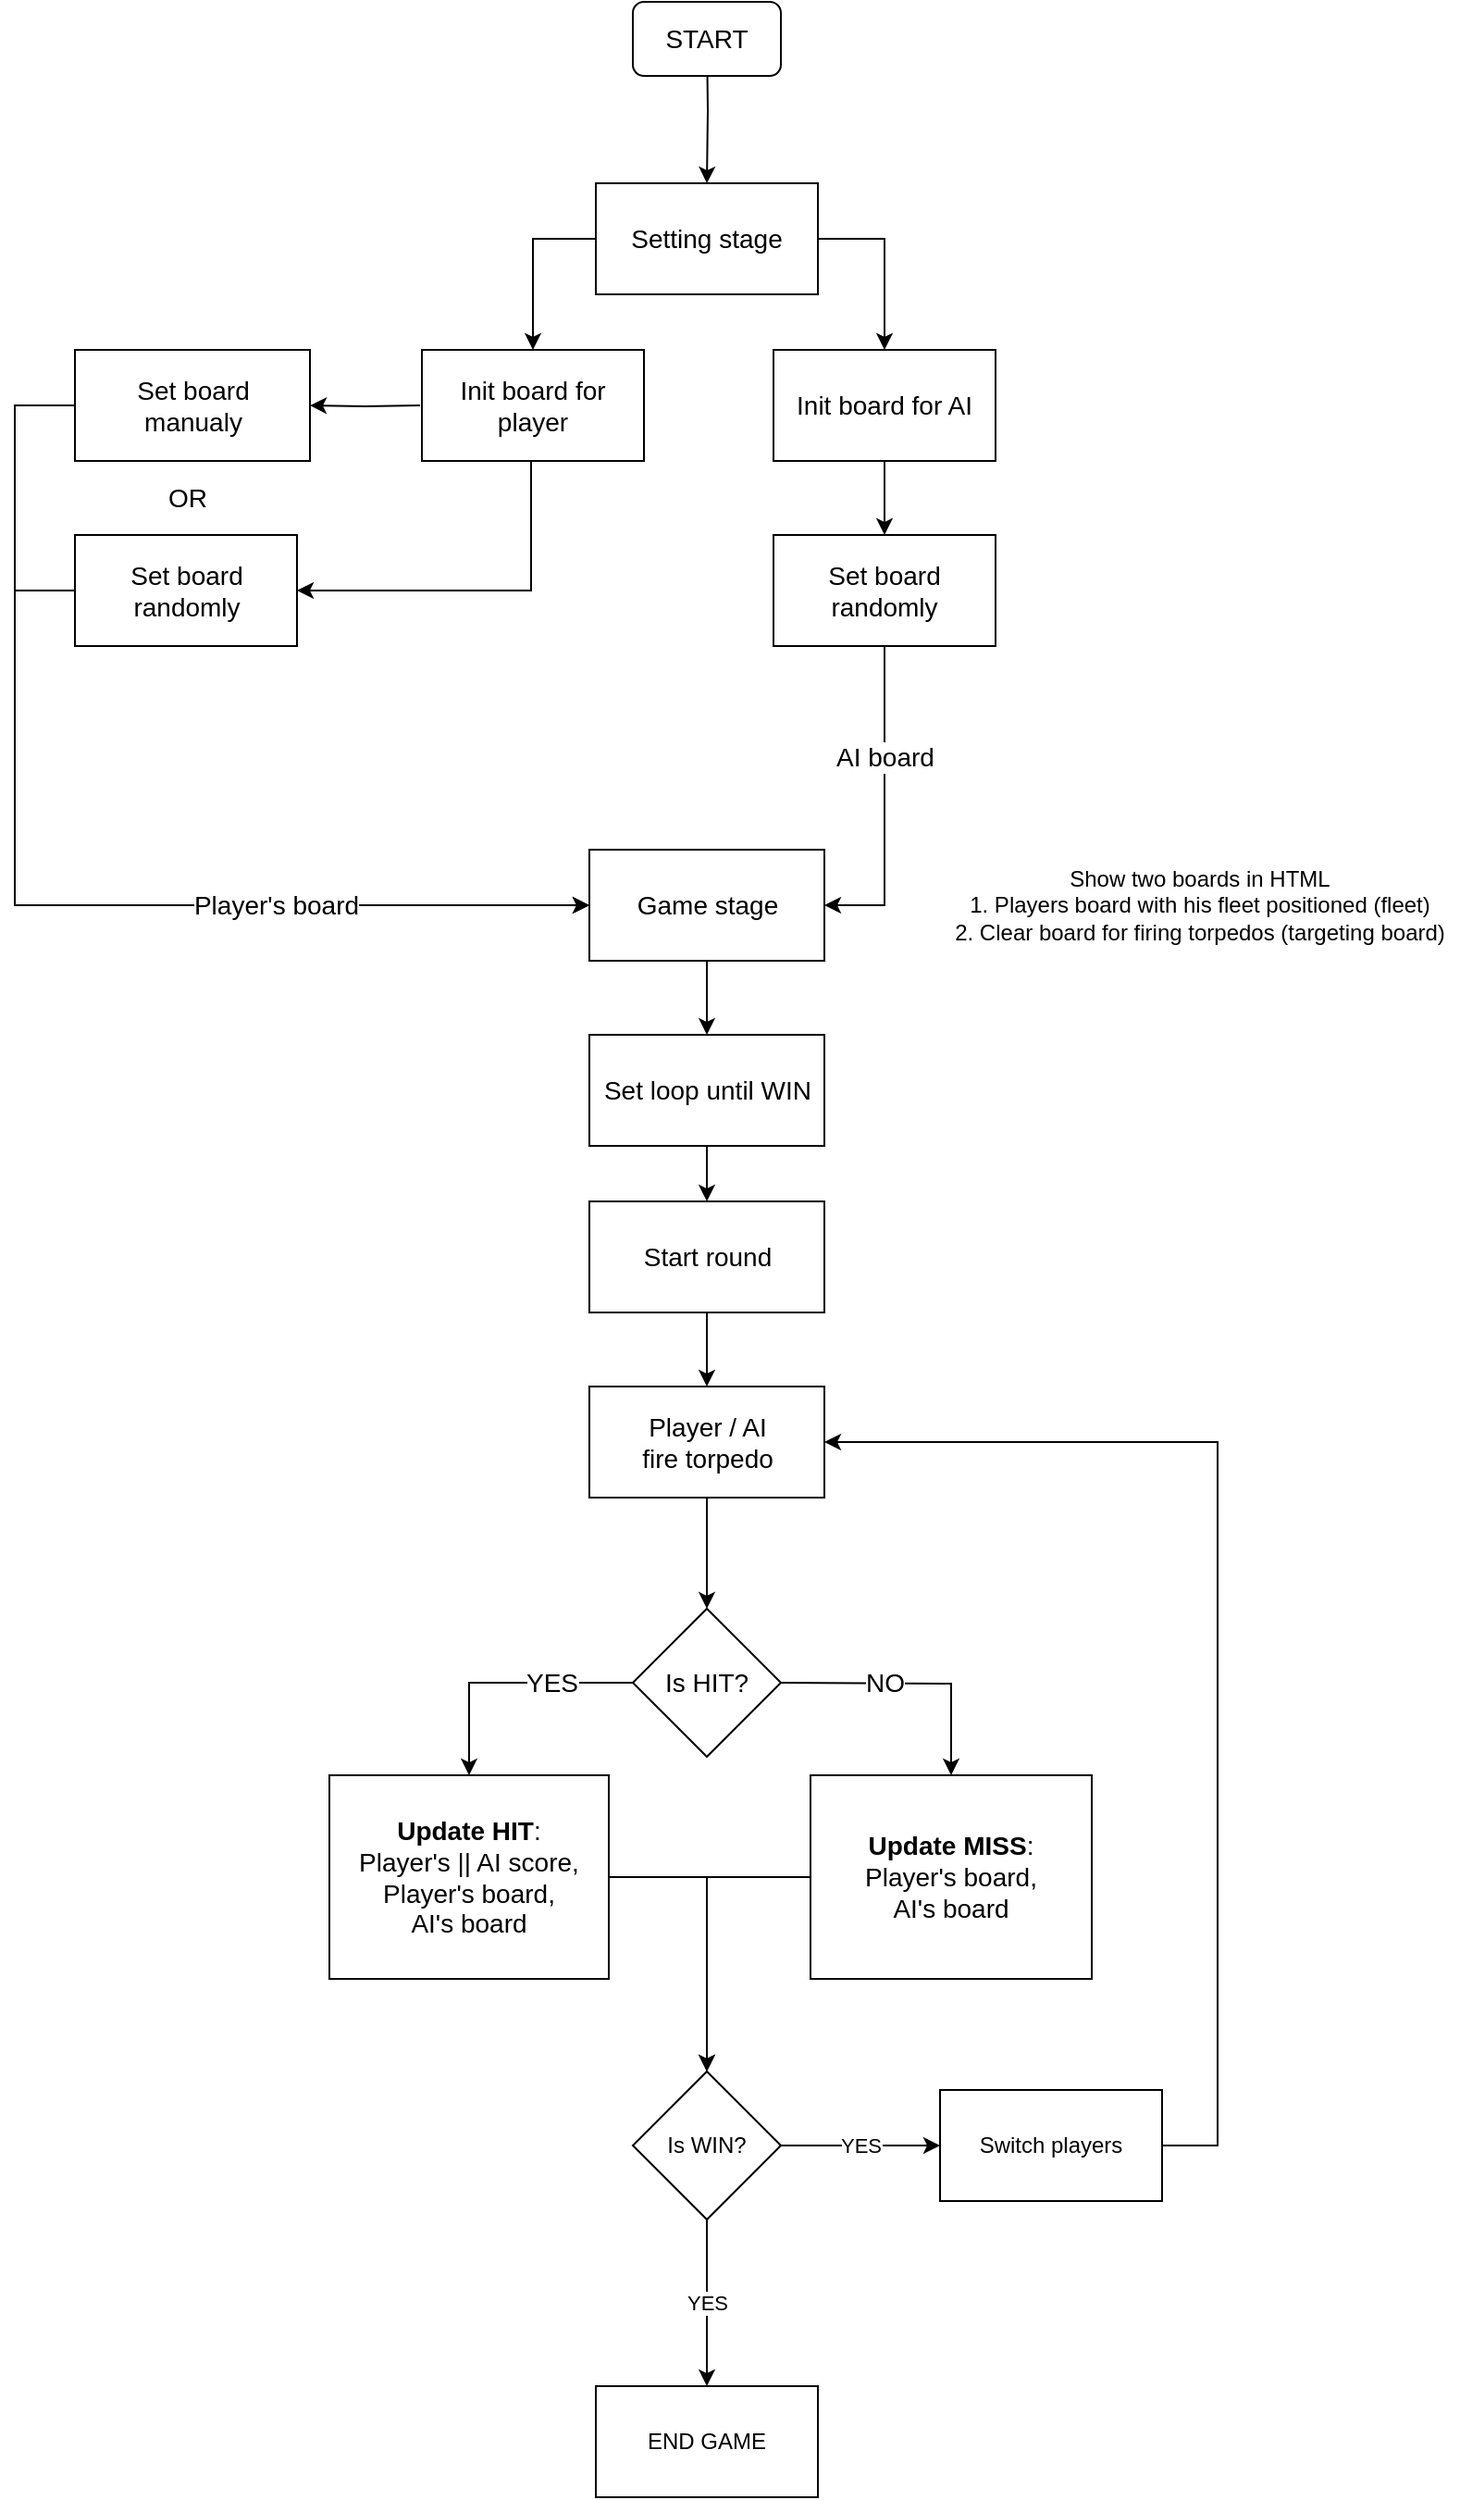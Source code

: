 <mxfile version="13.0.9">
    <diagram id="Kvfg9VRUQTjo019o2XIs" name="Page-1">
        <mxGraphModel dx="1206" dy="792" grid="1" gridSize="10" guides="1" tooltips="1" connect="1" arrows="1" fold="1" page="0" pageScale="1" pageWidth="827" pageHeight="1169" math="0" shadow="0">
            <root>
                <mxCell id="0"/>
                <mxCell id="1" parent="0"/>
                <mxCell id="4" value="" style="edgeStyle=orthogonalEdgeStyle;rounded=0;orthogonalLoop=1;jettySize=auto;html=1;" parent="1" target="3" edge="1">
                    <mxGeometry relative="1" as="geometry">
                        <mxPoint x="414" y="60" as="sourcePoint"/>
                    </mxGeometry>
                </mxCell>
                <mxCell id="11" style="edgeStyle=orthogonalEdgeStyle;rounded=0;orthogonalLoop=1;jettySize=auto;html=1;exitX=0;exitY=0.5;exitDx=0;exitDy=0;entryX=0.5;entryY=0;entryDx=0;entryDy=0;fontSize=14;" parent="1" source="3" target="5" edge="1">
                    <mxGeometry relative="1" as="geometry">
                        <mxPoint x="384" y="170.0" as="sourcePoint"/>
                    </mxGeometry>
                </mxCell>
                <mxCell id="12" style="edgeStyle=orthogonalEdgeStyle;rounded=0;orthogonalLoop=1;jettySize=auto;html=1;exitX=1;exitY=0.5;exitDx=0;exitDy=0;fontSize=14;" parent="1" source="3" target="7" edge="1">
                    <mxGeometry relative="1" as="geometry">
                        <mxPoint x="444" y="170.0" as="sourcePoint"/>
                    </mxGeometry>
                </mxCell>
                <mxCell id="3" value="Setting stage" style="rounded=0;whiteSpace=wrap;html=1;fontSize=14;" parent="1" vertex="1">
                    <mxGeometry x="354" y="140" width="120" height="60" as="geometry"/>
                </mxCell>
                <mxCell id="24" value="" style="edgeStyle=orthogonalEdgeStyle;rounded=0;orthogonalLoop=1;jettySize=auto;html=1;fontSize=14;" parent="1" source="7" target="22" edge="1">
                    <mxGeometry relative="1" as="geometry"/>
                </mxCell>
                <mxCell id="7" value="Init board for AI" style="rounded=0;whiteSpace=wrap;html=1;fontSize=14;" parent="1" vertex="1">
                    <mxGeometry x="450" y="230" width="120" height="60" as="geometry"/>
                </mxCell>
                <mxCell id="16" value="" style="edgeStyle=orthogonalEdgeStyle;rounded=0;orthogonalLoop=1;jettySize=auto;html=1;fontSize=14;" parent="1" target="15" edge="1">
                    <mxGeometry relative="1" as="geometry">
                        <mxPoint x="259" y="260.0" as="sourcePoint"/>
                    </mxGeometry>
                </mxCell>
                <mxCell id="18" value="" style="edgeStyle=orthogonalEdgeStyle;rounded=0;orthogonalLoop=1;jettySize=auto;html=1;fontSize=14;exitX=0.5;exitY=1;exitDx=0;exitDy=0;entryX=1;entryY=0.5;entryDx=0;entryDy=0;" parent="1" target="17" edge="1">
                    <mxGeometry relative="1" as="geometry">
                        <mxPoint x="319" y="290.0" as="sourcePoint"/>
                        <mxPoint x="249" y="360" as="targetPoint"/>
                        <Array as="points">
                            <mxPoint x="319" y="360"/>
                        </Array>
                    </mxGeometry>
                </mxCell>
                <mxCell id="5" value="Init board for player" style="rounded=0;whiteSpace=wrap;html=1;fontSize=14;" parent="1" vertex="1">
                    <mxGeometry x="260" y="230" width="120" height="60" as="geometry"/>
                </mxCell>
                <mxCell id="29" style="edgeStyle=orthogonalEdgeStyle;rounded=0;orthogonalLoop=1;jettySize=auto;html=1;entryX=0;entryY=0.5;entryDx=0;entryDy=0;fontSize=14;" parent="1" source="17" target="27" edge="1">
                    <mxGeometry relative="1" as="geometry">
                        <Array as="points">
                            <mxPoint x="40" y="360"/>
                            <mxPoint x="40" y="530"/>
                        </Array>
                    </mxGeometry>
                </mxCell>
                <mxCell id="17" value="Set board&lt;br&gt;randomly" style="rounded=0;whiteSpace=wrap;html=1;fontSize=14;" parent="1" vertex="1">
                    <mxGeometry x="72.5" y="330" width="120" height="60" as="geometry"/>
                </mxCell>
                <mxCell id="31" value="" style="edgeStyle=orthogonalEdgeStyle;rounded=0;orthogonalLoop=1;jettySize=auto;html=1;fontSize=14;entryX=1;entryY=0.5;entryDx=0;entryDy=0;" parent="1" source="22" target="27" edge="1">
                    <mxGeometry relative="1" as="geometry">
                        <mxPoint x="510" y="470" as="targetPoint"/>
                    </mxGeometry>
                </mxCell>
                <mxCell id="33" value="AI board" style="edgeLabel;html=1;align=center;verticalAlign=middle;resizable=0;points=[];fontSize=14;" parent="31" vertex="1" connectable="0">
                    <mxGeometry x="0.049" y="2" relative="1" as="geometry">
                        <mxPoint x="-2" y="-30.83" as="offset"/>
                    </mxGeometry>
                </mxCell>
                <mxCell id="22" value="Set board&lt;br&gt;randomly" style="rounded=0;whiteSpace=wrap;html=1;fontSize=14;" parent="1" vertex="1">
                    <mxGeometry x="450" y="330" width="120" height="60" as="geometry"/>
                </mxCell>
                <mxCell id="28" value="" style="edgeStyle=orthogonalEdgeStyle;rounded=0;orthogonalLoop=1;jettySize=auto;html=1;fontSize=14;" parent="1" source="15" target="27" edge="1">
                    <mxGeometry relative="1" as="geometry">
                        <Array as="points">
                            <mxPoint x="40" y="260"/>
                            <mxPoint x="40" y="530"/>
                        </Array>
                    </mxGeometry>
                </mxCell>
                <mxCell id="32" value="Player's board" style="edgeLabel;html=1;align=center;verticalAlign=middle;resizable=0;points=[];fontSize=14;" parent="28" vertex="1" connectable="0">
                    <mxGeometry x="0.446" relative="1" as="geometry">
                        <mxPoint as="offset"/>
                    </mxGeometry>
                </mxCell>
                <mxCell id="15" value="Set board &lt;br&gt;manualy" style="rounded=0;whiteSpace=wrap;html=1;fontSize=14;" parent="1" vertex="1">
                    <mxGeometry x="72.5" y="230" width="127" height="60" as="geometry"/>
                </mxCell>
                <mxCell id="35" value="" style="edgeStyle=orthogonalEdgeStyle;rounded=0;orthogonalLoop=1;jettySize=auto;html=1;fontSize=14;" parent="1" source="27" target="34" edge="1">
                    <mxGeometry relative="1" as="geometry"/>
                </mxCell>
                <mxCell id="27" value="Game stage" style="rounded=0;whiteSpace=wrap;html=1;fontSize=14;" parent="1" vertex="1">
                    <mxGeometry x="350.5" y="500" width="127" height="60" as="geometry"/>
                </mxCell>
                <mxCell id="63" style="edgeStyle=orthogonalEdgeStyle;rounded=0;orthogonalLoop=1;jettySize=auto;html=1;entryX=0.5;entryY=0;entryDx=0;entryDy=0;fontSize=14;" parent="1" source="34" target="36" edge="1">
                    <mxGeometry relative="1" as="geometry"/>
                </mxCell>
                <mxCell id="34" value="Set loop until WIN" style="rounded=0;whiteSpace=wrap;html=1;fontSize=14;" parent="1" vertex="1">
                    <mxGeometry x="350.5" y="600" width="127" height="60" as="geometry"/>
                </mxCell>
                <mxCell id="65" value="" style="edgeStyle=orthogonalEdgeStyle;rounded=0;orthogonalLoop=1;jettySize=auto;html=1;" parent="1" source="36" target="64" edge="1">
                    <mxGeometry relative="1" as="geometry"/>
                </mxCell>
                <mxCell id="36" value="Start round" style="rounded=0;whiteSpace=wrap;html=1;fontSize=14;" parent="1" vertex="1">
                    <mxGeometry x="350.5" y="690" width="127" height="60" as="geometry"/>
                </mxCell>
                <mxCell id="66" style="edgeStyle=orthogonalEdgeStyle;rounded=0;orthogonalLoop=1;jettySize=auto;html=1;entryX=0.5;entryY=0;entryDx=0;entryDy=0;" parent="1" source="64" target="42" edge="1">
                    <mxGeometry relative="1" as="geometry"/>
                </mxCell>
                <mxCell id="64" value="Player / AI&lt;br&gt;fire torpedo" style="rounded=0;whiteSpace=wrap;html=1;fontSize=14;" parent="1" vertex="1">
                    <mxGeometry x="350.5" y="790" width="127" height="60" as="geometry"/>
                </mxCell>
                <mxCell id="25" value="OR" style="text;html=1;align=center;verticalAlign=middle;resizable=0;points=[];autosize=1;fontSize=14;" parent="1" vertex="1">
                    <mxGeometry x="112.5" y="300" width="40" height="20" as="geometry"/>
                </mxCell>
                <mxCell id="41" value="START" style="rounded=1;whiteSpace=wrap;html=1;fontSize=14;" parent="1" vertex="1">
                    <mxGeometry x="374" y="42" width="80" height="40" as="geometry"/>
                </mxCell>
                <mxCell id="51" value="YES" style="edgeStyle=orthogonalEdgeStyle;rounded=0;orthogonalLoop=1;jettySize=auto;html=1;entryX=0.5;entryY=0;entryDx=0;entryDy=0;fontSize=14;" parent="1" source="42" target="48" edge="1">
                    <mxGeometry x="-0.365" relative="1" as="geometry">
                        <mxPoint as="offset"/>
                    </mxGeometry>
                </mxCell>
                <mxCell id="52" value="NO" style="edgeStyle=orthogonalEdgeStyle;rounded=0;orthogonalLoop=1;jettySize=auto;html=1;entryX=0.5;entryY=0;entryDx=0;entryDy=0;fontSize=14;" parent="1" target="50" edge="1">
                    <mxGeometry x="-0.211" relative="1" as="geometry">
                        <mxPoint x="454.0" y="950.0" as="sourcePoint"/>
                        <mxPoint x="546" y="1000" as="targetPoint"/>
                        <mxPoint as="offset"/>
                    </mxGeometry>
                </mxCell>
                <mxCell id="42" value="Is HIT?" style="rhombus;whiteSpace=wrap;html=1;fontSize=14;" parent="1" vertex="1">
                    <mxGeometry x="374" y="910" width="80" height="80" as="geometry"/>
                </mxCell>
                <mxCell id="75" style="edgeStyle=orthogonalEdgeStyle;rounded=0;orthogonalLoop=1;jettySize=auto;html=1;exitX=1;exitY=0.5;exitDx=0;exitDy=0;entryX=0.5;entryY=0;entryDx=0;entryDy=0;" parent="1" source="48" target="69" edge="1">
                    <mxGeometry relative="1" as="geometry"/>
                </mxCell>
                <mxCell id="48" value="&lt;b&gt;Update HIT&lt;/b&gt;:&lt;br&gt;Player's || AI score,&lt;br&gt;Player's board,&lt;br&gt;AI's board" style="rounded=0;whiteSpace=wrap;html=1;fontSize=14;" parent="1" vertex="1">
                    <mxGeometry x="210" y="1000" width="151" height="110" as="geometry"/>
                </mxCell>
                <mxCell id="74" style="edgeStyle=orthogonalEdgeStyle;rounded=0;orthogonalLoop=1;jettySize=auto;html=1;entryX=0.5;entryY=0;entryDx=0;entryDy=0;" parent="1" source="50" target="69" edge="1">
                    <mxGeometry relative="1" as="geometry"/>
                </mxCell>
                <mxCell id="50" value="&lt;b&gt;Update MISS&lt;/b&gt;:&lt;br&gt;Player's board,&lt;br&gt;AI's board" style="rounded=0;whiteSpace=wrap;html=1;fontSize=14;" parent="1" vertex="1">
                    <mxGeometry x="470" y="1000" width="152" height="110" as="geometry"/>
                </mxCell>
                <mxCell id="81" value="YES" style="edgeStyle=orthogonalEdgeStyle;rounded=0;orthogonalLoop=1;jettySize=auto;html=1;entryX=0.5;entryY=0;entryDx=0;entryDy=0;" parent="1" source="69" target="80" edge="1">
                    <mxGeometry relative="1" as="geometry"/>
                </mxCell>
                <mxCell id="85" value="YES" style="edgeStyle=orthogonalEdgeStyle;rounded=0;orthogonalLoop=1;jettySize=auto;html=1;entryX=0;entryY=0.5;entryDx=0;entryDy=0;" parent="1" source="69" target="84" edge="1">
                    <mxGeometry relative="1" as="geometry"/>
                </mxCell>
                <mxCell id="69" value="Is WIN?" style="rhombus;whiteSpace=wrap;html=1;" parent="1" vertex="1">
                    <mxGeometry x="374" y="1160" width="80" height="80" as="geometry"/>
                </mxCell>
                <mxCell id="80" value="END GAME" style="rounded=0;whiteSpace=wrap;html=1;" parent="1" vertex="1">
                    <mxGeometry x="354" y="1330" width="120" height="60" as="geometry"/>
                </mxCell>
                <mxCell id="86" style="edgeStyle=orthogonalEdgeStyle;rounded=0;orthogonalLoop=1;jettySize=auto;html=1;entryX=1;entryY=0.5;entryDx=0;entryDy=0;" parent="1" source="84" target="64" edge="1">
                    <mxGeometry relative="1" as="geometry">
                        <Array as="points">
                            <mxPoint x="690" y="1200"/>
                            <mxPoint x="690" y="820"/>
                        </Array>
                    </mxGeometry>
                </mxCell>
                <mxCell id="84" value="Switch players" style="rounded=0;whiteSpace=wrap;html=1;" parent="1" vertex="1">
                    <mxGeometry x="540" y="1170" width="120" height="60" as="geometry"/>
                </mxCell>
                <mxCell id="87" value="Show two boards in HTML&lt;br&gt;1. Players board with his fleet positioned (fleet)&lt;br&gt;2. Clear board for firing torpedos (targeting board)" style="text;html=1;align=center;verticalAlign=middle;resizable=0;points=[];autosize=1;" vertex="1" parent="1">
                    <mxGeometry x="540" y="505" width="280" height="50" as="geometry"/>
                </mxCell>
            </root>
        </mxGraphModel>
    </diagram>
</mxfile>